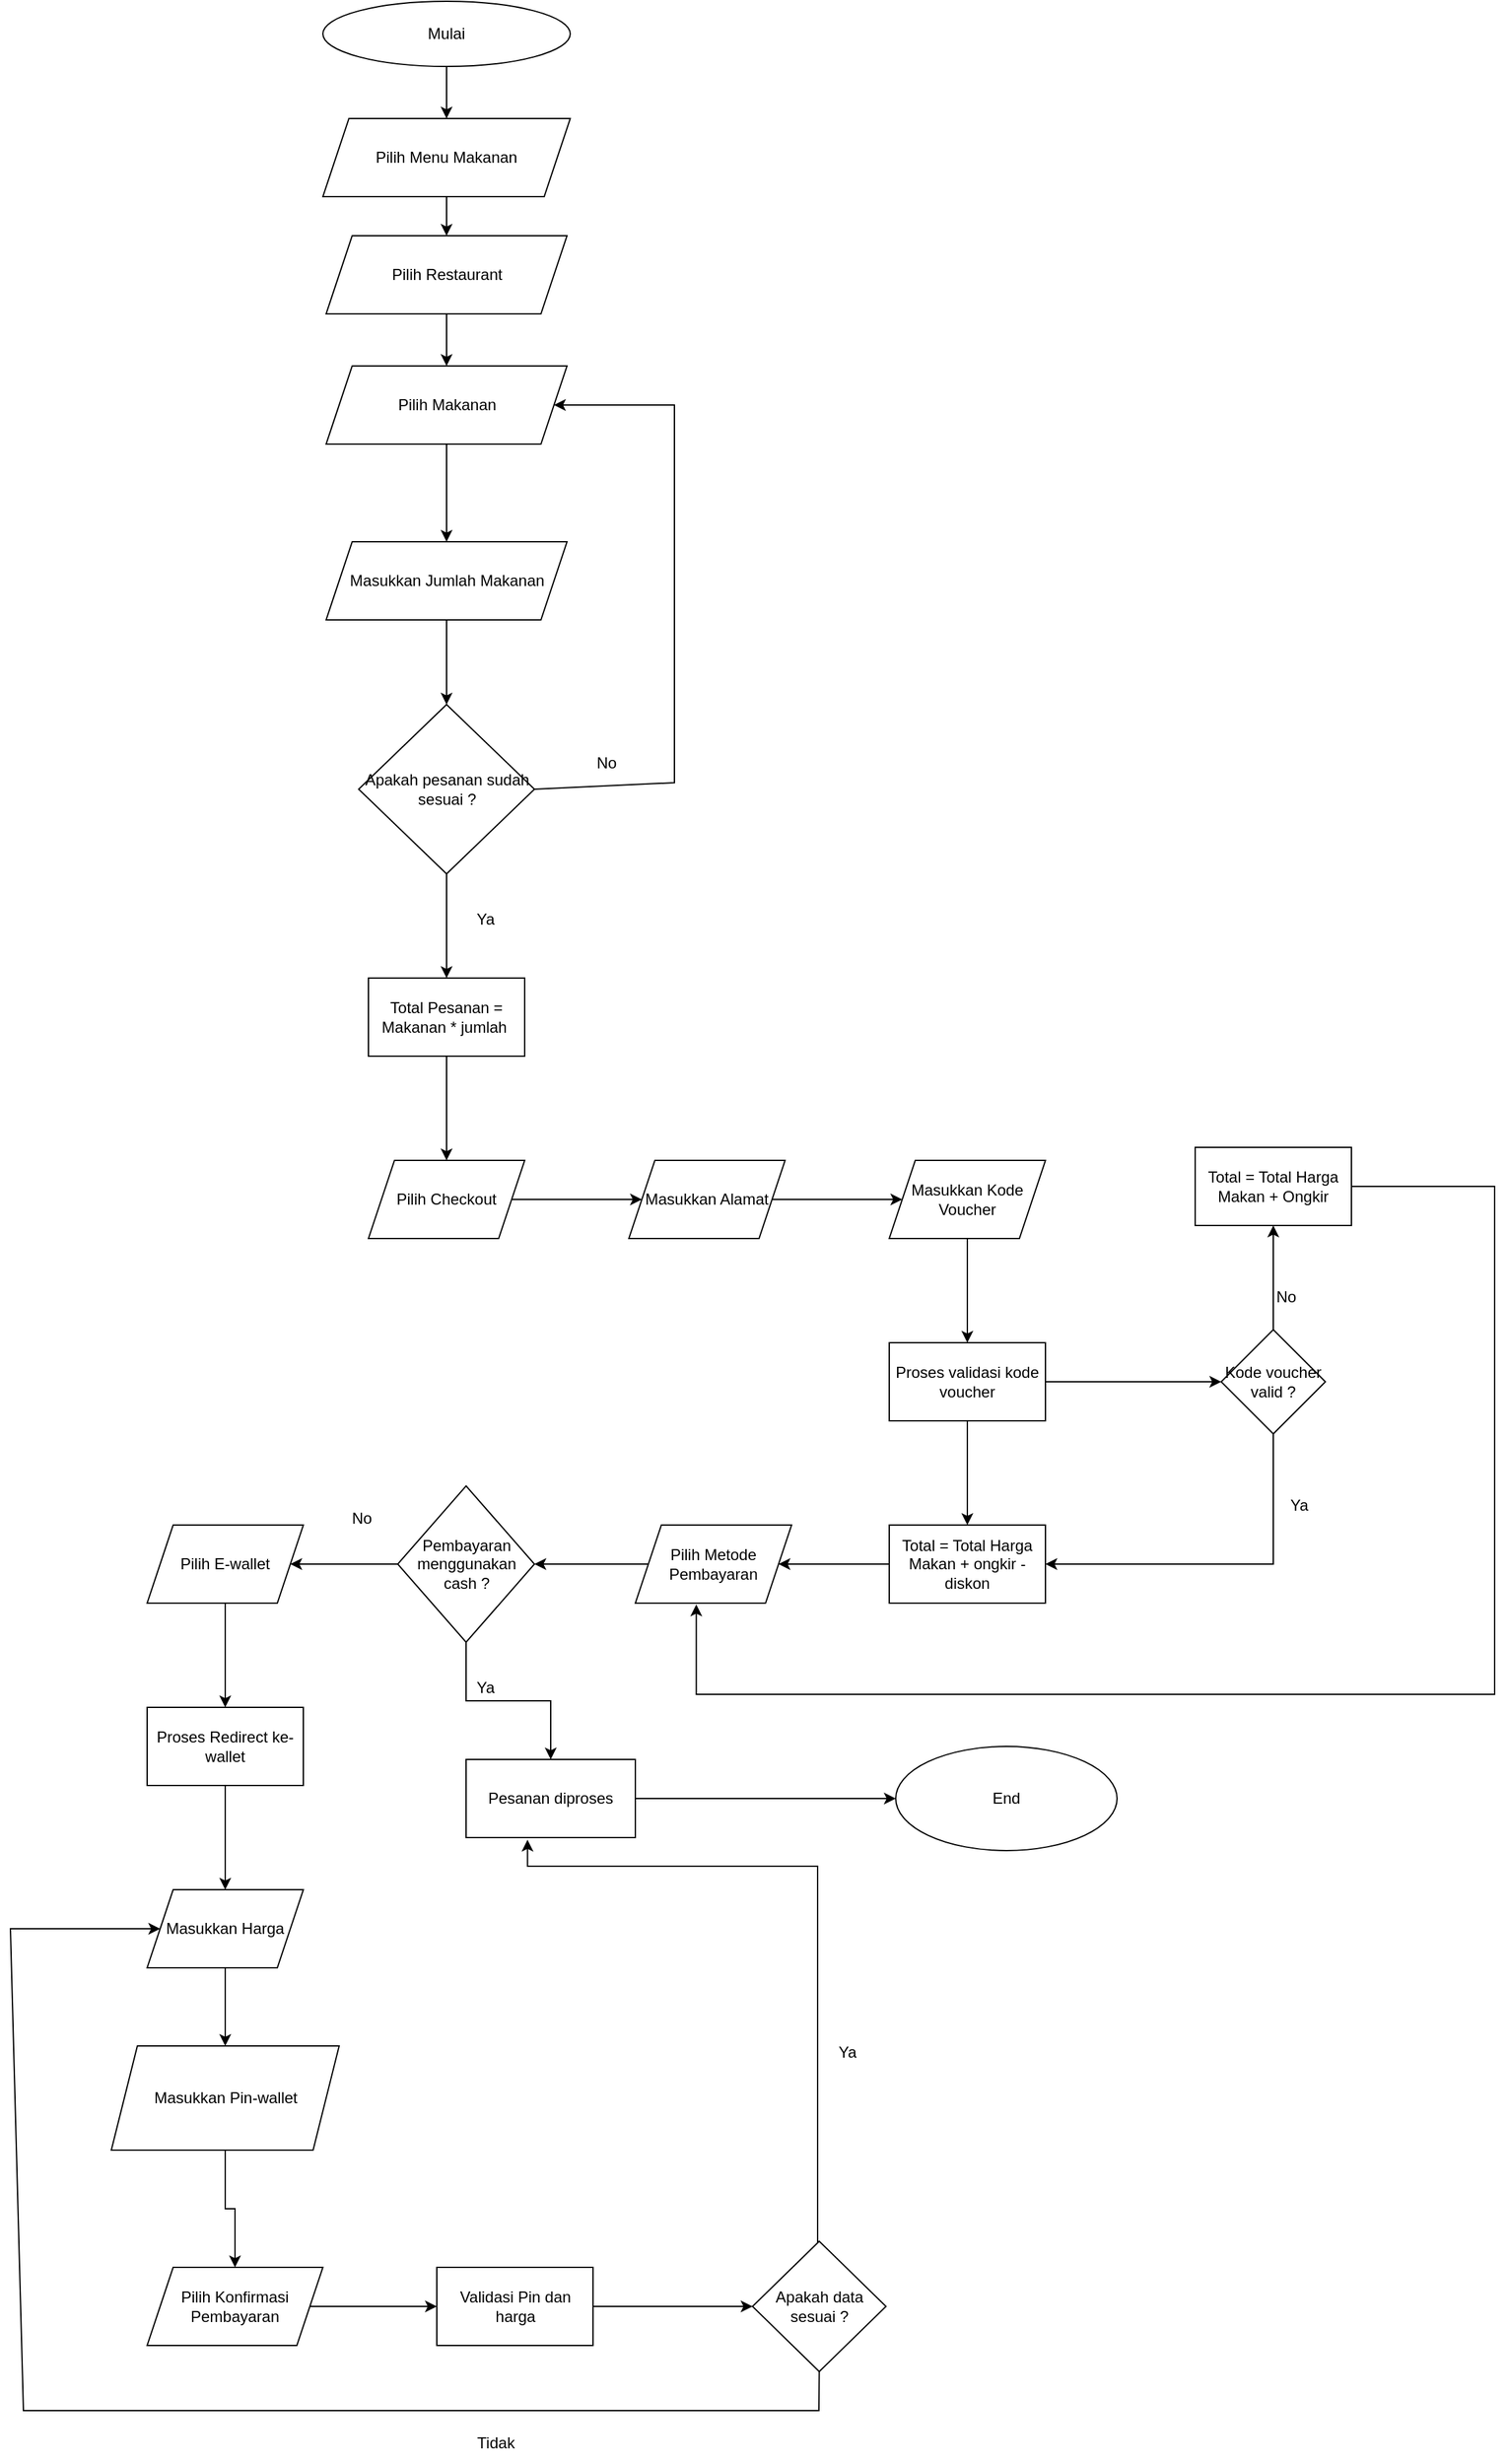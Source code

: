 <mxfile version="20.3.1" type="device"><diagram id="OVE43DodwJUmy6kOAevU" name="Halaman-1"><mxGraphModel dx="1550" dy="720" grid="1" gridSize="10" guides="1" tooltips="1" connect="1" arrows="1" fold="1" page="1" pageScale="1" pageWidth="827" pageHeight="1169" math="0" shadow="0"><root><mxCell id="0"/><mxCell id="1" parent="0"/><mxCell id="_ULg8SGLWXBi0dbwmuXZ-4" value="" style="edgeStyle=orthogonalEdgeStyle;rounded=0;orthogonalLoop=1;jettySize=auto;html=1;" edge="1" parent="1" source="_ULg8SGLWXBi0dbwmuXZ-1" target="_ULg8SGLWXBi0dbwmuXZ-3"><mxGeometry relative="1" as="geometry"/></mxCell><mxCell id="_ULg8SGLWXBi0dbwmuXZ-1" value="Mulai" style="ellipse;whiteSpace=wrap;html=1;" vertex="1" parent="1"><mxGeometry x="230" y="110" width="190" height="50" as="geometry"/></mxCell><mxCell id="_ULg8SGLWXBi0dbwmuXZ-6" value="" style="edgeStyle=orthogonalEdgeStyle;rounded=0;orthogonalLoop=1;jettySize=auto;html=1;" edge="1" parent="1" source="_ULg8SGLWXBi0dbwmuXZ-3" target="_ULg8SGLWXBi0dbwmuXZ-5"><mxGeometry relative="1" as="geometry"/></mxCell><mxCell id="_ULg8SGLWXBi0dbwmuXZ-3" value="Pilih Menu Makanan" style="shape=parallelogram;perimeter=parallelogramPerimeter;whiteSpace=wrap;html=1;fixedSize=1;" vertex="1" parent="1"><mxGeometry x="230" y="200" width="190" height="60" as="geometry"/></mxCell><mxCell id="_ULg8SGLWXBi0dbwmuXZ-8" value="" style="edgeStyle=orthogonalEdgeStyle;rounded=0;orthogonalLoop=1;jettySize=auto;html=1;" edge="1" parent="1" source="_ULg8SGLWXBi0dbwmuXZ-5" target="_ULg8SGLWXBi0dbwmuXZ-7"><mxGeometry relative="1" as="geometry"/></mxCell><mxCell id="_ULg8SGLWXBi0dbwmuXZ-5" value="Pilih Restaurant" style="shape=parallelogram;perimeter=parallelogramPerimeter;whiteSpace=wrap;html=1;fixedSize=1;" vertex="1" parent="1"><mxGeometry x="232.5" y="290" width="185" height="60" as="geometry"/></mxCell><mxCell id="_ULg8SGLWXBi0dbwmuXZ-11" value="" style="edgeStyle=orthogonalEdgeStyle;rounded=0;orthogonalLoop=1;jettySize=auto;html=1;" edge="1" parent="1" source="_ULg8SGLWXBi0dbwmuXZ-7" target="_ULg8SGLWXBi0dbwmuXZ-10"><mxGeometry relative="1" as="geometry"/></mxCell><mxCell id="_ULg8SGLWXBi0dbwmuXZ-7" value="Pilih Makanan" style="shape=parallelogram;perimeter=parallelogramPerimeter;whiteSpace=wrap;html=1;fixedSize=1;" vertex="1" parent="1"><mxGeometry x="232.5" y="390" width="185" height="60" as="geometry"/></mxCell><mxCell id="_ULg8SGLWXBi0dbwmuXZ-16" value="" style="edgeStyle=orthogonalEdgeStyle;rounded=0;orthogonalLoop=1;jettySize=auto;html=1;" edge="1" parent="1" source="_ULg8SGLWXBi0dbwmuXZ-9" target="_ULg8SGLWXBi0dbwmuXZ-15"><mxGeometry relative="1" as="geometry"/></mxCell><mxCell id="_ULg8SGLWXBi0dbwmuXZ-9" value="Apakah pesanan sudah sesuai ?" style="rhombus;whiteSpace=wrap;html=1;" vertex="1" parent="1"><mxGeometry x="257.5" y="650" width="135" height="130" as="geometry"/></mxCell><mxCell id="_ULg8SGLWXBi0dbwmuXZ-12" value="" style="edgeStyle=orthogonalEdgeStyle;rounded=0;orthogonalLoop=1;jettySize=auto;html=1;" edge="1" parent="1" source="_ULg8SGLWXBi0dbwmuXZ-10" target="_ULg8SGLWXBi0dbwmuXZ-9"><mxGeometry relative="1" as="geometry"/></mxCell><mxCell id="_ULg8SGLWXBi0dbwmuXZ-10" value="Masukkan Jumlah Makanan" style="shape=parallelogram;perimeter=parallelogramPerimeter;whiteSpace=wrap;html=1;fixedSize=1;" vertex="1" parent="1"><mxGeometry x="232.5" y="525" width="185" height="60" as="geometry"/></mxCell><mxCell id="_ULg8SGLWXBi0dbwmuXZ-13" value="" style="endArrow=classic;html=1;rounded=0;exitX=1;exitY=0.5;exitDx=0;exitDy=0;entryX=1;entryY=0.5;entryDx=0;entryDy=0;" edge="1" parent="1" source="_ULg8SGLWXBi0dbwmuXZ-9" target="_ULg8SGLWXBi0dbwmuXZ-7"><mxGeometry width="50" height="50" relative="1" as="geometry"><mxPoint x="290" y="670" as="sourcePoint"/><mxPoint x="490" y="670" as="targetPoint"/><Array as="points"><mxPoint x="500" y="710"/><mxPoint x="500" y="420"/></Array></mxGeometry></mxCell><mxCell id="_ULg8SGLWXBi0dbwmuXZ-14" value="No" style="text;html=1;strokeColor=none;fillColor=none;align=center;verticalAlign=middle;whiteSpace=wrap;rounded=0;" vertex="1" parent="1"><mxGeometry x="417.5" y="680" width="60" height="30" as="geometry"/></mxCell><mxCell id="_ULg8SGLWXBi0dbwmuXZ-21" value="" style="edgeStyle=orthogonalEdgeStyle;rounded=0;orthogonalLoop=1;jettySize=auto;html=1;" edge="1" parent="1" source="_ULg8SGLWXBi0dbwmuXZ-15" target="_ULg8SGLWXBi0dbwmuXZ-20"><mxGeometry relative="1" as="geometry"/></mxCell><mxCell id="_ULg8SGLWXBi0dbwmuXZ-15" value="Total Pesanan = Makanan * jumlah&amp;nbsp;" style="whiteSpace=wrap;html=1;" vertex="1" parent="1"><mxGeometry x="265" y="860" width="120" height="60" as="geometry"/></mxCell><mxCell id="_ULg8SGLWXBi0dbwmuXZ-17" value="Ya" style="text;html=1;strokeColor=none;fillColor=none;align=center;verticalAlign=middle;whiteSpace=wrap;rounded=0;" vertex="1" parent="1"><mxGeometry x="325" y="800" width="60" height="30" as="geometry"/></mxCell><mxCell id="_ULg8SGLWXBi0dbwmuXZ-23" value="" style="edgeStyle=orthogonalEdgeStyle;rounded=0;orthogonalLoop=1;jettySize=auto;html=1;" edge="1" parent="1" source="_ULg8SGLWXBi0dbwmuXZ-20" target="_ULg8SGLWXBi0dbwmuXZ-22"><mxGeometry relative="1" as="geometry"/></mxCell><mxCell id="_ULg8SGLWXBi0dbwmuXZ-20" value="Pilih Checkout" style="shape=parallelogram;perimeter=parallelogramPerimeter;whiteSpace=wrap;html=1;fixedSize=1;" vertex="1" parent="1"><mxGeometry x="265" y="1000" width="120" height="60" as="geometry"/></mxCell><mxCell id="_ULg8SGLWXBi0dbwmuXZ-25" value="" style="edgeStyle=orthogonalEdgeStyle;rounded=0;orthogonalLoop=1;jettySize=auto;html=1;" edge="1" parent="1" source="_ULg8SGLWXBi0dbwmuXZ-22" target="_ULg8SGLWXBi0dbwmuXZ-24"><mxGeometry relative="1" as="geometry"/></mxCell><mxCell id="_ULg8SGLWXBi0dbwmuXZ-22" value="Masukkan Alamat" style="shape=parallelogram;perimeter=parallelogramPerimeter;whiteSpace=wrap;html=1;fixedSize=1;" vertex="1" parent="1"><mxGeometry x="465" y="1000" width="120" height="60" as="geometry"/></mxCell><mxCell id="_ULg8SGLWXBi0dbwmuXZ-29" value="" style="edgeStyle=orthogonalEdgeStyle;rounded=0;orthogonalLoop=1;jettySize=auto;html=1;" edge="1" parent="1" source="_ULg8SGLWXBi0dbwmuXZ-24" target="_ULg8SGLWXBi0dbwmuXZ-28"><mxGeometry relative="1" as="geometry"/></mxCell><mxCell id="_ULg8SGLWXBi0dbwmuXZ-24" value="Masukkan Kode Voucher" style="shape=parallelogram;perimeter=parallelogramPerimeter;whiteSpace=wrap;html=1;fixedSize=1;" vertex="1" parent="1"><mxGeometry x="665" y="1000" width="120" height="60" as="geometry"/></mxCell><mxCell id="_ULg8SGLWXBi0dbwmuXZ-36" value="" style="edgeStyle=orthogonalEdgeStyle;rounded=0;orthogonalLoop=1;jettySize=auto;html=1;" edge="1" parent="1" source="_ULg8SGLWXBi0dbwmuXZ-26" target="_ULg8SGLWXBi0dbwmuXZ-35"><mxGeometry relative="1" as="geometry"/></mxCell><mxCell id="_ULg8SGLWXBi0dbwmuXZ-39" value="" style="edgeStyle=orthogonalEdgeStyle;rounded=0;orthogonalLoop=1;jettySize=auto;html=1;" edge="1" parent="1" source="_ULg8SGLWXBi0dbwmuXZ-26" target="_ULg8SGLWXBi0dbwmuXZ-38"><mxGeometry relative="1" as="geometry"/></mxCell><mxCell id="_ULg8SGLWXBi0dbwmuXZ-26" value="Pembayaran menggunakan cash ?" style="rhombus;whiteSpace=wrap;html=1;" vertex="1" parent="1"><mxGeometry x="287.5" y="1250" width="105" height="120" as="geometry"/></mxCell><mxCell id="_ULg8SGLWXBi0dbwmuXZ-31" value="" style="edgeStyle=orthogonalEdgeStyle;rounded=0;orthogonalLoop=1;jettySize=auto;html=1;" edge="1" parent="1" source="_ULg8SGLWXBi0dbwmuXZ-28" target="_ULg8SGLWXBi0dbwmuXZ-30"><mxGeometry relative="1" as="geometry"/></mxCell><mxCell id="_ULg8SGLWXBi0dbwmuXZ-64" value="" style="edgeStyle=orthogonalEdgeStyle;rounded=0;orthogonalLoop=1;jettySize=auto;html=1;" edge="1" parent="1" source="_ULg8SGLWXBi0dbwmuXZ-28" target="_ULg8SGLWXBi0dbwmuXZ-63"><mxGeometry relative="1" as="geometry"/></mxCell><mxCell id="_ULg8SGLWXBi0dbwmuXZ-28" value="Proses validasi kode voucher" style="whiteSpace=wrap;html=1;" vertex="1" parent="1"><mxGeometry x="665" y="1140" width="120" height="60" as="geometry"/></mxCell><mxCell id="_ULg8SGLWXBi0dbwmuXZ-33" value="" style="edgeStyle=orthogonalEdgeStyle;rounded=0;orthogonalLoop=1;jettySize=auto;html=1;" edge="1" parent="1" source="_ULg8SGLWXBi0dbwmuXZ-30" target="_ULg8SGLWXBi0dbwmuXZ-32"><mxGeometry relative="1" as="geometry"/></mxCell><mxCell id="_ULg8SGLWXBi0dbwmuXZ-30" value="Total = Total Harga Makan + ongkir - diskon" style="whiteSpace=wrap;html=1;" vertex="1" parent="1"><mxGeometry x="665" y="1280" width="120" height="60" as="geometry"/></mxCell><mxCell id="_ULg8SGLWXBi0dbwmuXZ-34" value="" style="edgeStyle=orthogonalEdgeStyle;rounded=0;orthogonalLoop=1;jettySize=auto;html=1;" edge="1" parent="1" source="_ULg8SGLWXBi0dbwmuXZ-32" target="_ULg8SGLWXBi0dbwmuXZ-26"><mxGeometry relative="1" as="geometry"/></mxCell><mxCell id="_ULg8SGLWXBi0dbwmuXZ-32" value="Pilih Metode Pembayaran" style="shape=parallelogram;perimeter=parallelogramPerimeter;whiteSpace=wrap;html=1;fixedSize=1;" vertex="1" parent="1"><mxGeometry x="470" y="1280" width="120" height="60" as="geometry"/></mxCell><mxCell id="_ULg8SGLWXBi0dbwmuXZ-60" value="" style="edgeStyle=orthogonalEdgeStyle;rounded=0;orthogonalLoop=1;jettySize=auto;html=1;" edge="1" parent="1" source="_ULg8SGLWXBi0dbwmuXZ-35" target="_ULg8SGLWXBi0dbwmuXZ-59"><mxGeometry relative="1" as="geometry"/></mxCell><mxCell id="_ULg8SGLWXBi0dbwmuXZ-35" value="Pesanan diproses" style="whiteSpace=wrap;html=1;" vertex="1" parent="1"><mxGeometry x="340" y="1460" width="130" height="60" as="geometry"/></mxCell><mxCell id="_ULg8SGLWXBi0dbwmuXZ-37" value="Ya" style="text;html=1;strokeColor=none;fillColor=none;align=center;verticalAlign=middle;whiteSpace=wrap;rounded=0;" vertex="1" parent="1"><mxGeometry x="325" y="1390" width="60" height="30" as="geometry"/></mxCell><mxCell id="_ULg8SGLWXBi0dbwmuXZ-41" value="" style="edgeStyle=orthogonalEdgeStyle;rounded=0;orthogonalLoop=1;jettySize=auto;html=1;" edge="1" parent="1" source="_ULg8SGLWXBi0dbwmuXZ-38" target="_ULg8SGLWXBi0dbwmuXZ-40"><mxGeometry relative="1" as="geometry"/></mxCell><mxCell id="_ULg8SGLWXBi0dbwmuXZ-38" value="Pilih E-wallet" style="shape=parallelogram;perimeter=parallelogramPerimeter;whiteSpace=wrap;html=1;fixedSize=1;" vertex="1" parent="1"><mxGeometry x="95" y="1280" width="120" height="60" as="geometry"/></mxCell><mxCell id="_ULg8SGLWXBi0dbwmuXZ-43" value="" style="edgeStyle=orthogonalEdgeStyle;rounded=0;orthogonalLoop=1;jettySize=auto;html=1;" edge="1" parent="1" source="_ULg8SGLWXBi0dbwmuXZ-40" target="_ULg8SGLWXBi0dbwmuXZ-42"><mxGeometry relative="1" as="geometry"/></mxCell><mxCell id="_ULg8SGLWXBi0dbwmuXZ-40" value="Proses Redirect ke-wallet" style="whiteSpace=wrap;html=1;" vertex="1" parent="1"><mxGeometry x="95" y="1420" width="120" height="60" as="geometry"/></mxCell><mxCell id="_ULg8SGLWXBi0dbwmuXZ-45" value="" style="edgeStyle=orthogonalEdgeStyle;rounded=0;orthogonalLoop=1;jettySize=auto;html=1;" edge="1" parent="1" source="_ULg8SGLWXBi0dbwmuXZ-42" target="_ULg8SGLWXBi0dbwmuXZ-44"><mxGeometry relative="1" as="geometry"/></mxCell><mxCell id="_ULg8SGLWXBi0dbwmuXZ-42" value="Masukkan Harga" style="shape=parallelogram;perimeter=parallelogramPerimeter;whiteSpace=wrap;html=1;fixedSize=1;" vertex="1" parent="1"><mxGeometry x="95" y="1560" width="120" height="60" as="geometry"/></mxCell><mxCell id="_ULg8SGLWXBi0dbwmuXZ-47" value="" style="edgeStyle=orthogonalEdgeStyle;rounded=0;orthogonalLoop=1;jettySize=auto;html=1;" edge="1" parent="1" source="_ULg8SGLWXBi0dbwmuXZ-44" target="_ULg8SGLWXBi0dbwmuXZ-46"><mxGeometry relative="1" as="geometry"/></mxCell><mxCell id="_ULg8SGLWXBi0dbwmuXZ-44" value="Masukkan Pin-wallet" style="shape=parallelogram;perimeter=parallelogramPerimeter;whiteSpace=wrap;html=1;fixedSize=1;" vertex="1" parent="1"><mxGeometry x="67.5" y="1680" width="175" height="80" as="geometry"/></mxCell><mxCell id="_ULg8SGLWXBi0dbwmuXZ-50" value="" style="edgeStyle=orthogonalEdgeStyle;rounded=0;orthogonalLoop=1;jettySize=auto;html=1;" edge="1" parent="1" source="_ULg8SGLWXBi0dbwmuXZ-46" target="_ULg8SGLWXBi0dbwmuXZ-49"><mxGeometry relative="1" as="geometry"/></mxCell><mxCell id="_ULg8SGLWXBi0dbwmuXZ-46" value="Pilih Konfirmasi Pembayaran" style="shape=parallelogram;perimeter=parallelogramPerimeter;whiteSpace=wrap;html=1;fixedSize=1;" vertex="1" parent="1"><mxGeometry x="95" y="1850" width="135" height="60" as="geometry"/></mxCell><mxCell id="_ULg8SGLWXBi0dbwmuXZ-52" value="" style="edgeStyle=orthogonalEdgeStyle;rounded=0;orthogonalLoop=1;jettySize=auto;html=1;" edge="1" parent="1" source="_ULg8SGLWXBi0dbwmuXZ-49" target="_ULg8SGLWXBi0dbwmuXZ-51"><mxGeometry relative="1" as="geometry"/></mxCell><mxCell id="_ULg8SGLWXBi0dbwmuXZ-49" value="Validasi Pin dan harga" style="whiteSpace=wrap;html=1;" vertex="1" parent="1"><mxGeometry x="317.5" y="1850" width="120" height="60" as="geometry"/></mxCell><mxCell id="_ULg8SGLWXBi0dbwmuXZ-54" value="" style="edgeStyle=orthogonalEdgeStyle;rounded=0;orthogonalLoop=1;jettySize=auto;html=1;entryX=0.363;entryY=1.028;entryDx=0;entryDy=0;entryPerimeter=0;" edge="1" parent="1" source="_ULg8SGLWXBi0dbwmuXZ-51" target="_ULg8SGLWXBi0dbwmuXZ-35"><mxGeometry relative="1" as="geometry"><mxPoint x="611.25" y="1730" as="targetPoint"/><Array as="points"><mxPoint x="610" y="1542"/></Array></mxGeometry></mxCell><mxCell id="_ULg8SGLWXBi0dbwmuXZ-51" value="Apakah data sesuai ?" style="rhombus;whiteSpace=wrap;html=1;" vertex="1" parent="1"><mxGeometry x="560" y="1830" width="102.5" height="100" as="geometry"/></mxCell><mxCell id="_ULg8SGLWXBi0dbwmuXZ-55" value="Ya" style="text;html=1;strokeColor=none;fillColor=none;align=center;verticalAlign=middle;whiteSpace=wrap;rounded=0;" vertex="1" parent="1"><mxGeometry x="602.5" y="1670" width="60" height="30" as="geometry"/></mxCell><mxCell id="_ULg8SGLWXBi0dbwmuXZ-56" value="" style="endArrow=classic;html=1;rounded=0;exitX=0.5;exitY=1;exitDx=0;exitDy=0;entryX=0;entryY=0.5;entryDx=0;entryDy=0;" edge="1" parent="1" source="_ULg8SGLWXBi0dbwmuXZ-51" target="_ULg8SGLWXBi0dbwmuXZ-42"><mxGeometry width="50" height="50" relative="1" as="geometry"><mxPoint x="460" y="1920" as="sourcePoint"/><mxPoint x="-40" y="1570" as="targetPoint"/><Array as="points"><mxPoint x="611" y="1960"/><mxPoint y="1960"/><mxPoint x="-10" y="1590"/></Array></mxGeometry></mxCell><mxCell id="_ULg8SGLWXBi0dbwmuXZ-58" value="Tidak" style="text;html=1;strokeColor=none;fillColor=none;align=center;verticalAlign=middle;whiteSpace=wrap;rounded=0;" vertex="1" parent="1"><mxGeometry x="332.5" y="1970" width="60" height="30" as="geometry"/></mxCell><mxCell id="_ULg8SGLWXBi0dbwmuXZ-59" value="End" style="ellipse;whiteSpace=wrap;html=1;" vertex="1" parent="1"><mxGeometry x="670" y="1450" width="170" height="80" as="geometry"/></mxCell><mxCell id="_ULg8SGLWXBi0dbwmuXZ-61" value="No" style="text;html=1;strokeColor=none;fillColor=none;align=center;verticalAlign=middle;whiteSpace=wrap;rounded=0;" vertex="1" parent="1"><mxGeometry x="230" y="1260" width="60" height="30" as="geometry"/></mxCell><mxCell id="_ULg8SGLWXBi0dbwmuXZ-63" value="Kode voucher valid ?" style="rhombus;whiteSpace=wrap;html=1;" vertex="1" parent="1"><mxGeometry x="920" y="1130" width="80" height="80" as="geometry"/></mxCell><mxCell id="_ULg8SGLWXBi0dbwmuXZ-65" value="" style="endArrow=classic;html=1;rounded=0;entryX=1;entryY=0.5;entryDx=0;entryDy=0;exitX=0.5;exitY=1;exitDx=0;exitDy=0;" edge="1" parent="1" source="_ULg8SGLWXBi0dbwmuXZ-63" target="_ULg8SGLWXBi0dbwmuXZ-30"><mxGeometry width="50" height="50" relative="1" as="geometry"><mxPoint x="780" y="1150" as="sourcePoint"/><mxPoint x="830" y="1100" as="targetPoint"/><Array as="points"><mxPoint x="960" y="1310"/></Array></mxGeometry></mxCell><mxCell id="_ULg8SGLWXBi0dbwmuXZ-66" value="Ya" style="text;html=1;strokeColor=none;fillColor=none;align=center;verticalAlign=middle;whiteSpace=wrap;rounded=0;" vertex="1" parent="1"><mxGeometry x="950" y="1250" width="60" height="30" as="geometry"/></mxCell><mxCell id="_ULg8SGLWXBi0dbwmuXZ-68" value="" style="endArrow=classic;html=1;rounded=0;exitX=0.5;exitY=0;exitDx=0;exitDy=0;" edge="1" parent="1" source="_ULg8SGLWXBi0dbwmuXZ-63" target="_ULg8SGLWXBi0dbwmuXZ-69"><mxGeometry width="50" height="50" relative="1" as="geometry"><mxPoint x="740" y="1180" as="sourcePoint"/><mxPoint x="960" y="1050" as="targetPoint"/></mxGeometry></mxCell><mxCell id="_ULg8SGLWXBi0dbwmuXZ-73" value="" style="edgeStyle=orthogonalEdgeStyle;rounded=0;orthogonalLoop=1;jettySize=auto;html=1;entryX=0.39;entryY=1.017;entryDx=0;entryDy=0;entryPerimeter=0;" edge="1" parent="1" source="_ULg8SGLWXBi0dbwmuXZ-69" target="_ULg8SGLWXBi0dbwmuXZ-32"><mxGeometry relative="1" as="geometry"><mxPoint x="650" y="1410" as="targetPoint"/><Array as="points"><mxPoint x="1130" y="1020"/><mxPoint x="1130" y="1410"/><mxPoint x="517" y="1410"/></Array></mxGeometry></mxCell><mxCell id="_ULg8SGLWXBi0dbwmuXZ-69" value="Total = Total Harga Makan + Ongkir" style="rounded=0;whiteSpace=wrap;html=1;" vertex="1" parent="1"><mxGeometry x="900" y="990" width="120" height="60" as="geometry"/></mxCell><mxCell id="_ULg8SGLWXBi0dbwmuXZ-70" value="No" style="text;html=1;strokeColor=none;fillColor=none;align=center;verticalAlign=middle;whiteSpace=wrap;rounded=0;" vertex="1" parent="1"><mxGeometry x="940" y="1090" width="60" height="30" as="geometry"/></mxCell></root></mxGraphModel></diagram></mxfile>